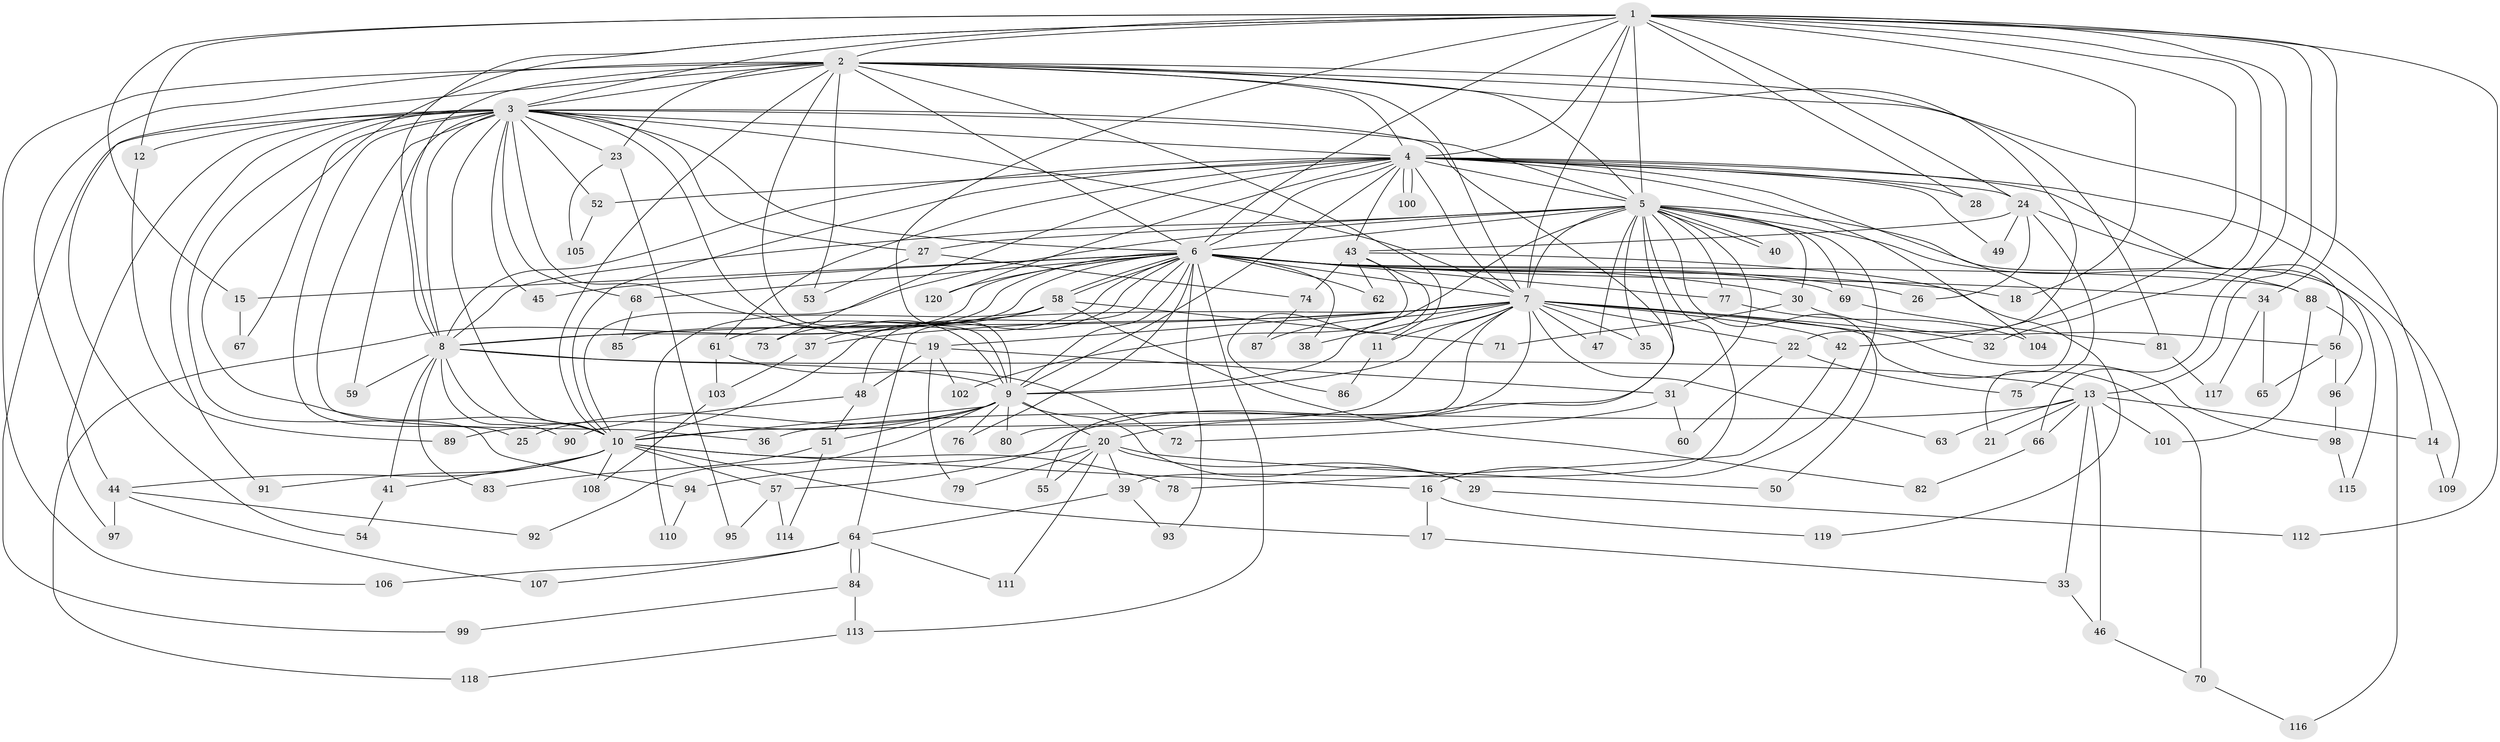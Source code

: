 // coarse degree distribution, {30: 0.011627906976744186, 16: 0.011627906976744186, 21: 0.011627906976744186, 19: 0.03488372093023256, 11: 0.011627906976744186, 14: 0.011627906976744186, 3: 0.16279069767441862, 2: 0.5, 10: 0.023255813953488372, 4: 0.11627906976744186, 6: 0.046511627906976744, 8: 0.023255813953488372, 7: 0.011627906976744186, 1: 0.023255813953488372}
// Generated by graph-tools (version 1.1) at 2025/49/03/04/25 22:49:49]
// undirected, 120 vertices, 265 edges
graph export_dot {
  node [color=gray90,style=filled];
  1;
  2;
  3;
  4;
  5;
  6;
  7;
  8;
  9;
  10;
  11;
  12;
  13;
  14;
  15;
  16;
  17;
  18;
  19;
  20;
  21;
  22;
  23;
  24;
  25;
  26;
  27;
  28;
  29;
  30;
  31;
  32;
  33;
  34;
  35;
  36;
  37;
  38;
  39;
  40;
  41;
  42;
  43;
  44;
  45;
  46;
  47;
  48;
  49;
  50;
  51;
  52;
  53;
  54;
  55;
  56;
  57;
  58;
  59;
  60;
  61;
  62;
  63;
  64;
  65;
  66;
  67;
  68;
  69;
  70;
  71;
  72;
  73;
  74;
  75;
  76;
  77;
  78;
  79;
  80;
  81;
  82;
  83;
  84;
  85;
  86;
  87;
  88;
  89;
  90;
  91;
  92;
  93;
  94;
  95;
  96;
  97;
  98;
  99;
  100;
  101;
  102;
  103;
  104;
  105;
  106;
  107;
  108;
  109;
  110;
  111;
  112;
  113;
  114;
  115;
  116;
  117;
  118;
  119;
  120;
  1 -- 2;
  1 -- 3;
  1 -- 4;
  1 -- 5;
  1 -- 6;
  1 -- 7;
  1 -- 8;
  1 -- 9;
  1 -- 10;
  1 -- 12;
  1 -- 13;
  1 -- 15;
  1 -- 18;
  1 -- 24;
  1 -- 28;
  1 -- 32;
  1 -- 34;
  1 -- 42;
  1 -- 66;
  1 -- 112;
  2 -- 3;
  2 -- 4;
  2 -- 5;
  2 -- 6;
  2 -- 7;
  2 -- 8;
  2 -- 9;
  2 -- 10;
  2 -- 11;
  2 -- 14;
  2 -- 22;
  2 -- 23;
  2 -- 44;
  2 -- 53;
  2 -- 54;
  2 -- 81;
  2 -- 106;
  3 -- 4;
  3 -- 5;
  3 -- 6;
  3 -- 7;
  3 -- 8;
  3 -- 9;
  3 -- 10;
  3 -- 12;
  3 -- 19;
  3 -- 20;
  3 -- 23;
  3 -- 25;
  3 -- 27;
  3 -- 36;
  3 -- 45;
  3 -- 52;
  3 -- 59;
  3 -- 67;
  3 -- 68;
  3 -- 91;
  3 -- 94;
  3 -- 97;
  3 -- 99;
  4 -- 5;
  4 -- 6;
  4 -- 7;
  4 -- 8;
  4 -- 9;
  4 -- 10;
  4 -- 21;
  4 -- 24;
  4 -- 28;
  4 -- 43;
  4 -- 49;
  4 -- 52;
  4 -- 56;
  4 -- 61;
  4 -- 73;
  4 -- 100;
  4 -- 100;
  4 -- 104;
  4 -- 109;
  4 -- 120;
  5 -- 6;
  5 -- 7;
  5 -- 8;
  5 -- 9;
  5 -- 10;
  5 -- 16;
  5 -- 27;
  5 -- 30;
  5 -- 31;
  5 -- 35;
  5 -- 39;
  5 -- 40;
  5 -- 40;
  5 -- 47;
  5 -- 50;
  5 -- 57;
  5 -- 69;
  5 -- 77;
  5 -- 88;
  5 -- 116;
  6 -- 7;
  6 -- 8;
  6 -- 9;
  6 -- 10;
  6 -- 15;
  6 -- 18;
  6 -- 26;
  6 -- 30;
  6 -- 34;
  6 -- 37;
  6 -- 38;
  6 -- 45;
  6 -- 48;
  6 -- 58;
  6 -- 58;
  6 -- 62;
  6 -- 68;
  6 -- 69;
  6 -- 76;
  6 -- 77;
  6 -- 85;
  6 -- 88;
  6 -- 93;
  6 -- 113;
  6 -- 118;
  6 -- 120;
  7 -- 8;
  7 -- 9;
  7 -- 10;
  7 -- 11;
  7 -- 19;
  7 -- 22;
  7 -- 32;
  7 -- 35;
  7 -- 37;
  7 -- 38;
  7 -- 42;
  7 -- 47;
  7 -- 55;
  7 -- 63;
  7 -- 64;
  7 -- 70;
  7 -- 80;
  7 -- 87;
  7 -- 98;
  8 -- 9;
  8 -- 10;
  8 -- 13;
  8 -- 41;
  8 -- 59;
  8 -- 83;
  8 -- 90;
  9 -- 10;
  9 -- 20;
  9 -- 25;
  9 -- 29;
  9 -- 51;
  9 -- 76;
  9 -- 80;
  9 -- 89;
  9 -- 92;
  10 -- 16;
  10 -- 17;
  10 -- 41;
  10 -- 44;
  10 -- 57;
  10 -- 78;
  10 -- 91;
  10 -- 108;
  11 -- 86;
  12 -- 89;
  13 -- 14;
  13 -- 21;
  13 -- 33;
  13 -- 36;
  13 -- 46;
  13 -- 63;
  13 -- 66;
  13 -- 101;
  14 -- 109;
  15 -- 67;
  16 -- 17;
  16 -- 119;
  17 -- 33;
  19 -- 31;
  19 -- 48;
  19 -- 79;
  19 -- 102;
  20 -- 29;
  20 -- 39;
  20 -- 50;
  20 -- 55;
  20 -- 79;
  20 -- 94;
  20 -- 111;
  22 -- 60;
  22 -- 75;
  23 -- 95;
  23 -- 105;
  24 -- 26;
  24 -- 43;
  24 -- 49;
  24 -- 75;
  24 -- 115;
  27 -- 53;
  27 -- 74;
  29 -- 112;
  30 -- 56;
  30 -- 71;
  31 -- 60;
  31 -- 72;
  33 -- 46;
  34 -- 65;
  34 -- 117;
  37 -- 103;
  39 -- 64;
  39 -- 93;
  41 -- 54;
  42 -- 78;
  43 -- 62;
  43 -- 74;
  43 -- 86;
  43 -- 102;
  43 -- 119;
  44 -- 92;
  44 -- 97;
  44 -- 107;
  46 -- 70;
  48 -- 51;
  48 -- 90;
  51 -- 83;
  51 -- 114;
  52 -- 105;
  56 -- 65;
  56 -- 96;
  57 -- 95;
  57 -- 114;
  58 -- 61;
  58 -- 71;
  58 -- 73;
  58 -- 82;
  58 -- 110;
  61 -- 72;
  61 -- 103;
  64 -- 84;
  64 -- 84;
  64 -- 106;
  64 -- 107;
  64 -- 111;
  66 -- 82;
  68 -- 85;
  69 -- 81;
  70 -- 116;
  74 -- 87;
  77 -- 104;
  81 -- 117;
  84 -- 99;
  84 -- 113;
  88 -- 96;
  88 -- 101;
  94 -- 110;
  96 -- 98;
  98 -- 115;
  103 -- 108;
  113 -- 118;
}
